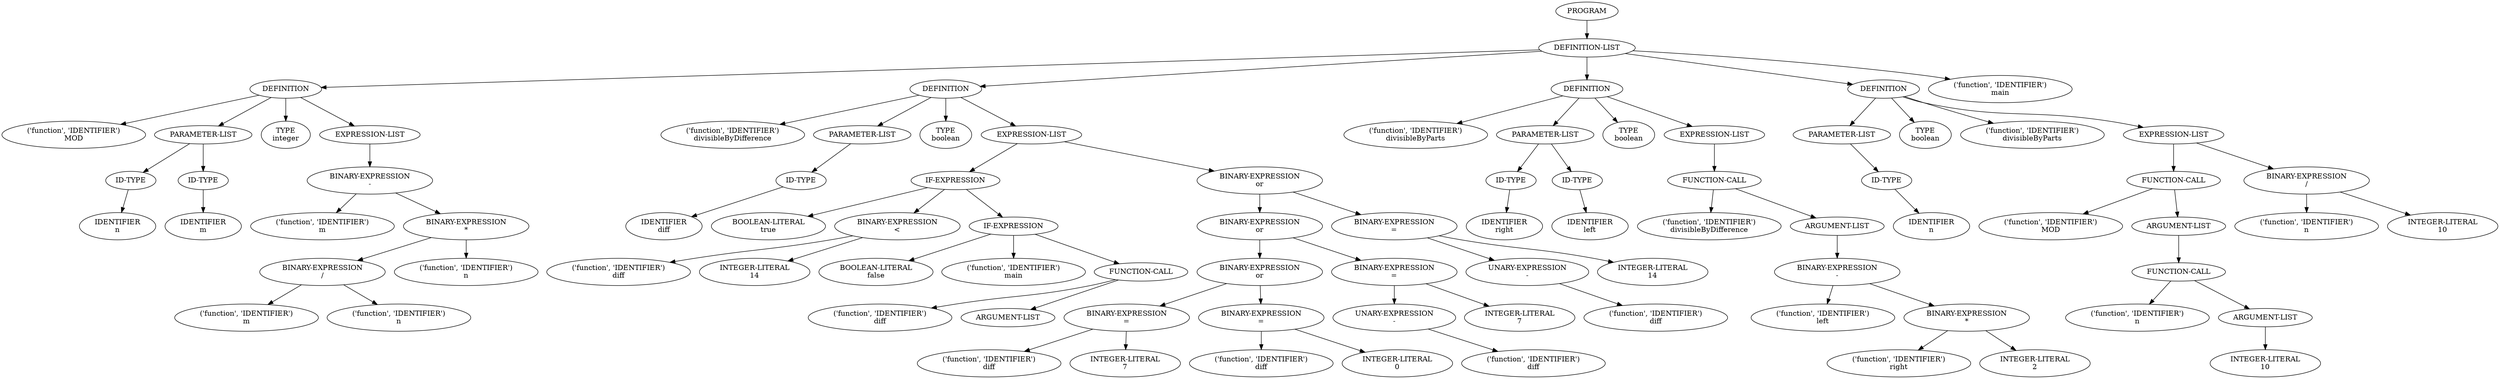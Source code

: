 digraph AST {
node0 [label="PROGRAM"]
node1 [label="DEFINITION-LIST"]
node2 [label="DEFINITION"]
node3 [label="('function', 'IDENTIFIER')\nMOD"]
node4 [label="PARAMETER-LIST"]
node5 [label="ID-TYPE"]
node6 [label="IDENTIFIER\nn"]
node7 [label="ID-TYPE"]
node8 [label="IDENTIFIER\nm"]
node9 [label="TYPE\ninteger"]
node10 [label="EXPRESSION-LIST"]
node11 [label="BINARY-EXPRESSION\n-"]
node12 [label="('function', 'IDENTIFIER')\nm"]
node13 [label="BINARY-EXPRESSION\n*"]
node14 [label="BINARY-EXPRESSION\n/"]
node15 [label="('function', 'IDENTIFIER')\nm"]
node16 [label="('function', 'IDENTIFIER')\nn"]
node17 [label="('function', 'IDENTIFIER')\nn"]
node18 [label="DEFINITION"]
node19 [label="('function', 'IDENTIFIER')\ndivisibleByDifference"]
node20 [label="PARAMETER-LIST"]
node21 [label="ID-TYPE"]
node22 [label="IDENTIFIER\ndiff"]
node23 [label="TYPE\nboolean"]
node24 [label="EXPRESSION-LIST"]
node25 [label="IF-EXPRESSION"]
node26 [label="BOOLEAN-LITERAL\ntrue"]
node27 [label="BINARY-EXPRESSION\n<"]
node28 [label="('function', 'IDENTIFIER')\ndiff"]
node29 [label="INTEGER-LITERAL\n14"]
node30 [label="IF-EXPRESSION"]
node31 [label="BOOLEAN-LITERAL\nfalse"]
node32 [label="('function', 'IDENTIFIER')\nmain"]
node33 [label="FUNCTION-CALL"]
node34 [label="('function', 'IDENTIFIER')\ndiff"]
node35 [label="ARGUMENT-LIST"]
node36 [label="BINARY-EXPRESSION\nor"]
node37 [label="BINARY-EXPRESSION\nor"]
node38 [label="BINARY-EXPRESSION\nor"]
node39 [label="BINARY-EXPRESSION\n="]
node40 [label="('function', 'IDENTIFIER')\ndiff"]
node41 [label="INTEGER-LITERAL\n7"]
node42 [label="BINARY-EXPRESSION\n="]
node43 [label="('function', 'IDENTIFIER')\ndiff"]
node44 [label="INTEGER-LITERAL\n0"]
node45 [label="BINARY-EXPRESSION\n="]
node46 [label="UNARY-EXPRESSION\n-"]
node47 [label="('function', 'IDENTIFIER')\ndiff"]
node48 [label="INTEGER-LITERAL\n7"]
node49 [label="BINARY-EXPRESSION\n="]
node50 [label="UNARY-EXPRESSION\n-"]
node51 [label="('function', 'IDENTIFIER')\ndiff"]
node52 [label="INTEGER-LITERAL\n14"]
node53 [label="DEFINITION"]
node54 [label="('function', 'IDENTIFIER')\ndivisibleByParts"]
node55 [label="PARAMETER-LIST"]
node56 [label="ID-TYPE"]
node57 [label="IDENTIFIER\nright"]
node58 [label="ID-TYPE"]
node59 [label="IDENTIFIER\nleft"]
node60 [label="TYPE\nboolean"]
node61 [label="EXPRESSION-LIST"]
node62 [label="FUNCTION-CALL"]
node63 [label="('function', 'IDENTIFIER')\ndivisibleByDifference"]
node64 [label="ARGUMENT-LIST"]
node65 [label="BINARY-EXPRESSION\n-"]
node66 [label="('function', 'IDENTIFIER')\nleft"]
node67 [label="BINARY-EXPRESSION\n*"]
node68 [label="('function', 'IDENTIFIER')\nright"]
node69 [label="INTEGER-LITERAL\n2"]
node70 [label="DEFINITION"]
node71 [label="PARAMETER-LIST"]
node72 [label="ID-TYPE"]
node73 [label="IDENTIFIER\nn"]
node74 [label="TYPE\nboolean"]
node75 [label="('function', 'IDENTIFIER')\ndivisibleByParts"]
node76 [label="EXPRESSION-LIST"]
node77 [label="FUNCTION-CALL"]
node78 [label="('function', 'IDENTIFIER')\nMOD"]
node79 [label="ARGUMENT-LIST"]
node80 [label="FUNCTION-CALL"]
node81 [label="('function', 'IDENTIFIER')\nn"]
node82 [label="ARGUMENT-LIST"]
node83 [label="INTEGER-LITERAL\n10"]
node84 [label="BINARY-EXPRESSION\n/"]
node85 [label="('function', 'IDENTIFIER')\nn"]
node86 [label="INTEGER-LITERAL\n10"]
node87 [label="('function', 'IDENTIFIER')\nmain"]
node0 -> node1
node1 -> node2
node2 -> node3
node2 -> node4
node4 -> node5
node5 -> node6
node4 -> node7
node7 -> node8
node2 -> node9
node2 -> node10
node10 -> node11
node11 -> node12
node11 -> node13
node13 -> node14
node14 -> node15
node14 -> node16
node13 -> node17
node1 -> node18
node18 -> node19
node18 -> node20
node20 -> node21
node21 -> node22
node18 -> node23
node18 -> node24
node24 -> node25
node25 -> node26
node25 -> node27
node27 -> node28
node27 -> node29
node25 -> node30
node30 -> node31
node30 -> node32
node30 -> node33
node33 -> node34
node33 -> node35
node24 -> node36
node36 -> node37
node37 -> node38
node38 -> node39
node39 -> node40
node39 -> node41
node38 -> node42
node42 -> node43
node42 -> node44
node37 -> node45
node45 -> node46
node46 -> node47
node45 -> node48
node36 -> node49
node49 -> node50
node50 -> node51
node49 -> node52
node1 -> node53
node53 -> node54
node53 -> node55
node55 -> node56
node56 -> node57
node55 -> node58
node58 -> node59
node53 -> node60
node53 -> node61
node61 -> node62
node62 -> node63
node62 -> node64
node64 -> node65
node65 -> node66
node65 -> node67
node67 -> node68
node67 -> node69
node1 -> node70
node70 -> node71
node71 -> node72
node72 -> node73
node70 -> node74
node70 -> node75
node70 -> node76
node76 -> node77
node77 -> node78
node77 -> node79
node79 -> node80
node80 -> node81
node80 -> node82
node82 -> node83
node76 -> node84
node84 -> node85
node84 -> node86
node1 -> node87
}